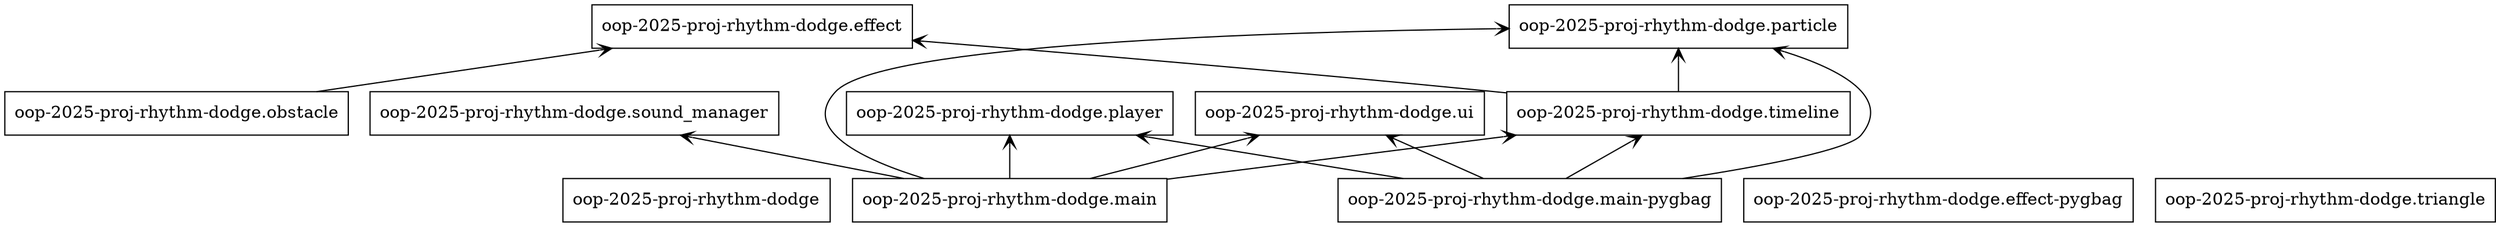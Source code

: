 digraph "packages_RhymeDodge" {
rankdir=BT
charset="utf-8"
"oop-2025-proj-rhythm-dodge" [color="black", label=<oop-2025-proj-rhythm-dodge>, shape="box", style="solid"];
"oop-2025-proj-rhythm-dodge.effect" [color="black", label=<oop-2025-proj-rhythm-dodge.effect>, shape="box", style="solid"];
"oop-2025-proj-rhythm-dodge.effect-pygbag" [color="black", label=<oop-2025-proj-rhythm-dodge.effect-pygbag>, shape="box", style="solid"];
"oop-2025-proj-rhythm-dodge.main" [color="black", label=<oop-2025-proj-rhythm-dodge.main>, shape="box", style="solid"];
"oop-2025-proj-rhythm-dodge.main-pygbag" [color="black", label=<oop-2025-proj-rhythm-dodge.main-pygbag>, shape="box", style="solid"];
"oop-2025-proj-rhythm-dodge.obstacle" [color="black", label=<oop-2025-proj-rhythm-dodge.obstacle>, shape="box", style="solid"];
"oop-2025-proj-rhythm-dodge.particle" [color="black", label=<oop-2025-proj-rhythm-dodge.particle>, shape="box", style="solid"];
"oop-2025-proj-rhythm-dodge.player" [color="black", label=<oop-2025-proj-rhythm-dodge.player>, shape="box", style="solid"];
"oop-2025-proj-rhythm-dodge.sound_manager" [color="black", label=<oop-2025-proj-rhythm-dodge.sound_manager>, shape="box", style="solid"];
"oop-2025-proj-rhythm-dodge.timeline" [color="black", label=<oop-2025-proj-rhythm-dodge.timeline>, shape="box", style="solid"];
"oop-2025-proj-rhythm-dodge.triangle" [color="black", label=<oop-2025-proj-rhythm-dodge.triangle>, shape="box", style="solid"];
"oop-2025-proj-rhythm-dodge.ui" [color="black", label=<oop-2025-proj-rhythm-dodge.ui>, shape="box", style="solid"];
"oop-2025-proj-rhythm-dodge.main" -> "oop-2025-proj-rhythm-dodge.particle" [arrowhead="open", arrowtail="none"];
"oop-2025-proj-rhythm-dodge.main" -> "oop-2025-proj-rhythm-dodge.player" [arrowhead="open", arrowtail="none"];
"oop-2025-proj-rhythm-dodge.main" -> "oop-2025-proj-rhythm-dodge.sound_manager" [arrowhead="open", arrowtail="none"];
"oop-2025-proj-rhythm-dodge.main" -> "oop-2025-proj-rhythm-dodge.timeline" [arrowhead="open", arrowtail="none"];
"oop-2025-proj-rhythm-dodge.main" -> "oop-2025-proj-rhythm-dodge.ui" [arrowhead="open", arrowtail="none"];
"oop-2025-proj-rhythm-dodge.main-pygbag" -> "oop-2025-proj-rhythm-dodge.particle" [arrowhead="open", arrowtail="none"];
"oop-2025-proj-rhythm-dodge.main-pygbag" -> "oop-2025-proj-rhythm-dodge.player" [arrowhead="open", arrowtail="none"];
"oop-2025-proj-rhythm-dodge.main-pygbag" -> "oop-2025-proj-rhythm-dodge.timeline" [arrowhead="open", arrowtail="none"];
"oop-2025-proj-rhythm-dodge.main-pygbag" -> "oop-2025-proj-rhythm-dodge.ui" [arrowhead="open", arrowtail="none"];
"oop-2025-proj-rhythm-dodge.obstacle" -> "oop-2025-proj-rhythm-dodge.effect" [arrowhead="open", arrowtail="none"];
"oop-2025-proj-rhythm-dodge.timeline" -> "oop-2025-proj-rhythm-dodge.effect" [arrowhead="open", arrowtail="none"];
"oop-2025-proj-rhythm-dodge.timeline" -> "oop-2025-proj-rhythm-dodge.particle" [arrowhead="open", arrowtail="none"];
}
